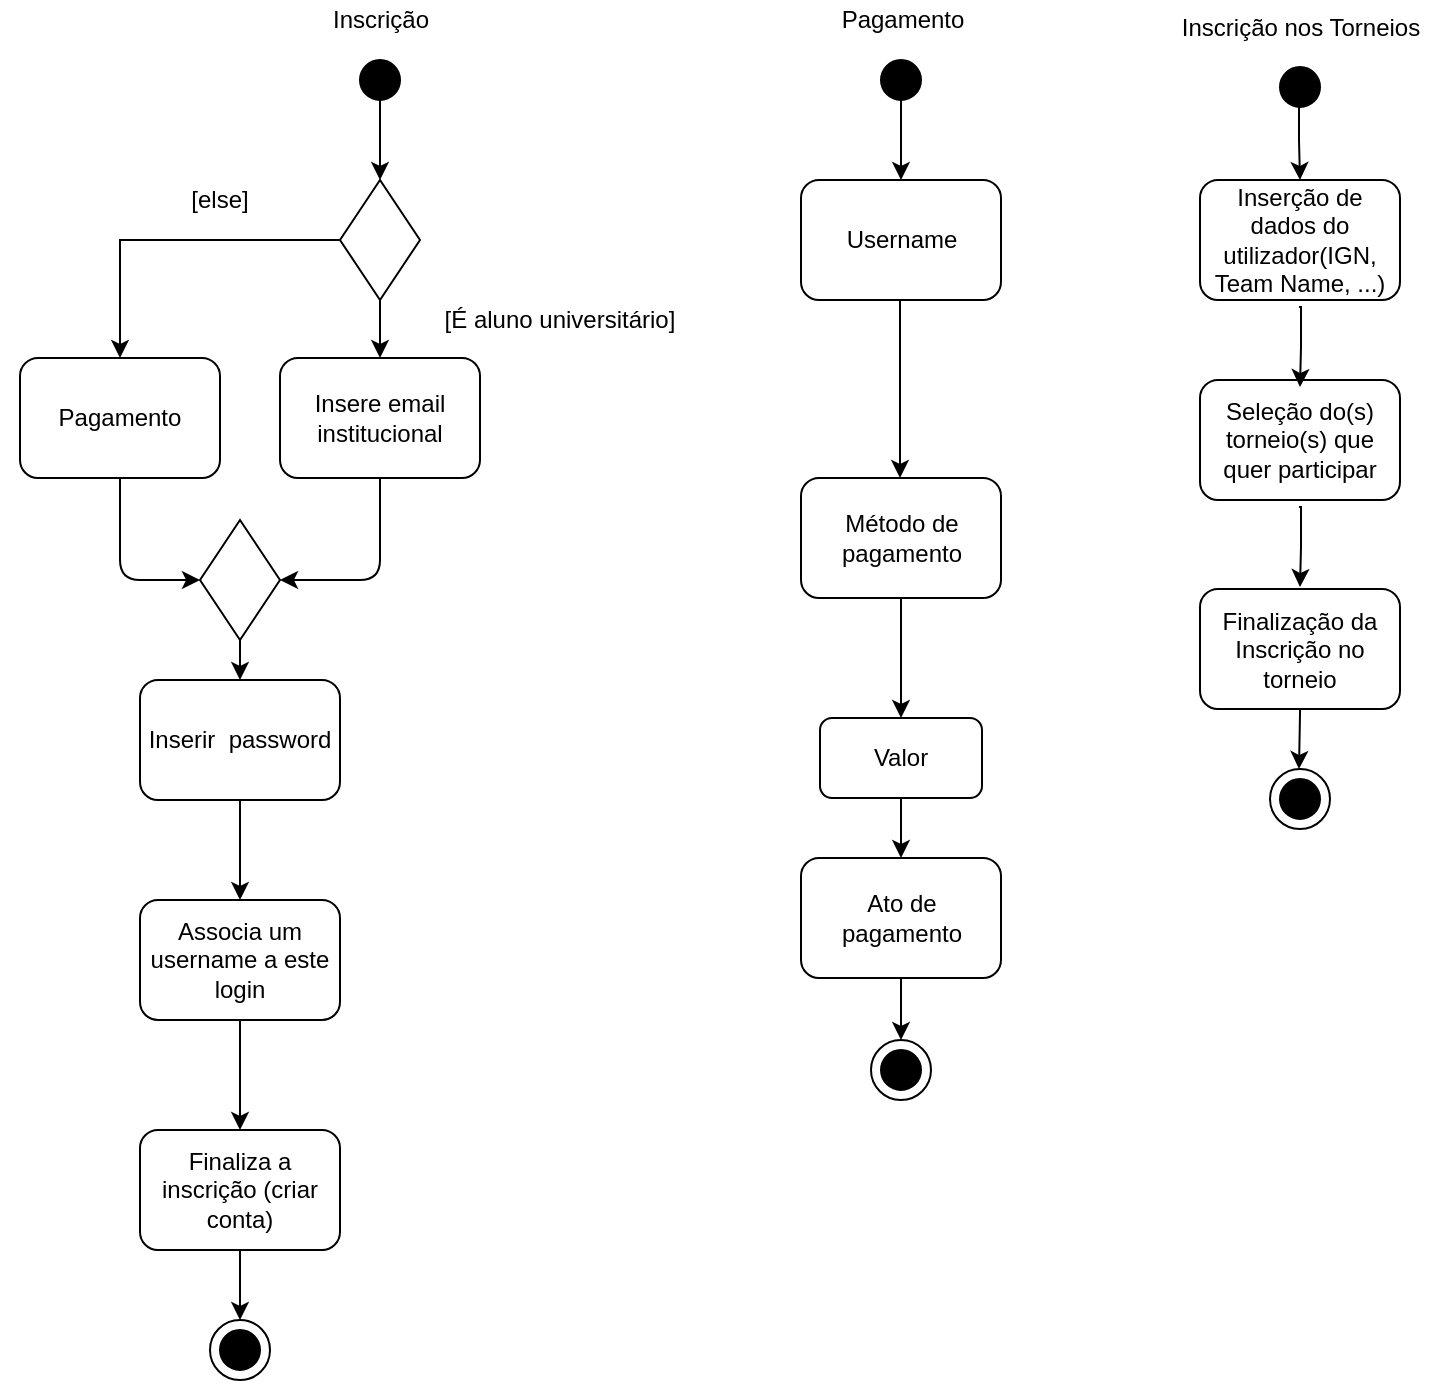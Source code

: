 <mxfile version="12.9.6" type="device"><diagram id="Zmk9lLDlJwKVf4gtLMqb" name="Page-1"><mxGraphModel dx="1422" dy="769" grid="1" gridSize="10" guides="1" tooltips="1" connect="1" arrows="1" fold="1" page="1" pageScale="1" pageWidth="850" pageHeight="1100" math="0" shadow="0"><root><mxCell id="0"/><mxCell id="1" parent="0"/><mxCell id="Ow0pj4z_MRImmlUqcOi7-105" style="edgeStyle=orthogonalEdgeStyle;rounded=0;orthogonalLoop=1;jettySize=auto;html=1;entryX=0.5;entryY=0;entryDx=0;entryDy=0;" parent="1" source="Ow0pj4z_MRImmlUqcOi7-2" target="Ow0pj4z_MRImmlUqcOi7-14" edge="1"><mxGeometry relative="1" as="geometry"/></mxCell><mxCell id="Ow0pj4z_MRImmlUqcOi7-2" value="Inserir&amp;nbsp; password" style="rounded=1;whiteSpace=wrap;html=1;arcSize=15;" parent="1" vertex="1"><mxGeometry x="140" y="360" width="100" height="60" as="geometry"/></mxCell><mxCell id="Ow0pj4z_MRImmlUqcOi7-67" style="edgeStyle=orthogonalEdgeStyle;rounded=0;orthogonalLoop=1;jettySize=auto;html=1;entryX=0.5;entryY=0;entryDx=0;entryDy=0;" parent="1" source="Ow0pj4z_MRImmlUqcOi7-8" target="Ow0pj4z_MRImmlUqcOi7-62" edge="1"><mxGeometry relative="1" as="geometry"/></mxCell><mxCell id="Ow0pj4z_MRImmlUqcOi7-8" value="Finaliza a inscrição (criar conta)" style="rounded=1;whiteSpace=wrap;html=1;arcSize=15;" parent="1" vertex="1"><mxGeometry x="140" y="585" width="100" height="60" as="geometry"/></mxCell><mxCell id="kxAU_kLoJ01M9SRiinVS-2" style="edgeStyle=orthogonalEdgeStyle;rounded=0;orthogonalLoop=1;jettySize=auto;html=1;entryX=0.5;entryY=0;entryDx=0;entryDy=0;" parent="1" source="Ow0pj4z_MRImmlUqcOi7-10" target="Ow0pj4z_MRImmlUqcOi7-70" edge="1"><mxGeometry relative="1" as="geometry"/></mxCell><mxCell id="Ow0pj4z_MRImmlUqcOi7-10" value="Método de pagamento" style="rounded=1;whiteSpace=wrap;html=1;arcSize=15;" parent="1" vertex="1"><mxGeometry x="470.5" y="259" width="100" height="60" as="geometry"/></mxCell><mxCell id="Ow0pj4z_MRImmlUqcOi7-11" value="Username" style="rounded=1;whiteSpace=wrap;html=1;arcSize=15;" parent="1" vertex="1"><mxGeometry x="470.5" y="110" width="100" height="60" as="geometry"/></mxCell><mxCell id="Ow0pj4z_MRImmlUqcOi7-39" style="edgeStyle=orthogonalEdgeStyle;rounded=0;orthogonalLoop=1;jettySize=auto;html=1;" parent="1" source="Ow0pj4z_MRImmlUqcOi7-14" target="Ow0pj4z_MRImmlUqcOi7-8" edge="1"><mxGeometry relative="1" as="geometry"><mxPoint x="260" y="522" as="targetPoint"/></mxGeometry></mxCell><mxCell id="Ow0pj4z_MRImmlUqcOi7-14" value="Associa um username a este login" style="rounded=1;whiteSpace=wrap;html=1;arcSize=15;" parent="1" vertex="1"><mxGeometry x="140" y="470" width="100" height="60" as="geometry"/></mxCell><mxCell id="Ow0pj4z_MRImmlUqcOi7-22" style="edgeStyle=orthogonalEdgeStyle;rounded=0;orthogonalLoop=1;jettySize=auto;html=1;exitX=0.5;exitY=1;exitDx=0;exitDy=0;" parent="1" source="Ow0pj4z_MRImmlUqcOi7-18" edge="1"><mxGeometry relative="1" as="geometry"><mxPoint x="260" y="110" as="targetPoint"/></mxGeometry></mxCell><mxCell id="Ow0pj4z_MRImmlUqcOi7-18" value="" style="ellipse;whiteSpace=wrap;html=1;aspect=fixed;fillColor=#000000;" parent="1" vertex="1"><mxGeometry x="250" y="50" width="20" height="20" as="geometry"/></mxCell><mxCell id="Ow0pj4z_MRImmlUqcOi7-20" value="Inscrição" style="text;html=1;align=center;verticalAlign=middle;resizable=0;points=[];autosize=1;" parent="1" vertex="1"><mxGeometry x="225" y="20" width="70" height="20" as="geometry"/></mxCell><mxCell id="Ow0pj4z_MRImmlUqcOi7-55" value="" style="edgeStyle=orthogonalEdgeStyle;rounded=0;orthogonalLoop=1;jettySize=auto;html=1;" parent="1" source="Ow0pj4z_MRImmlUqcOi7-52" target="Ow0pj4z_MRImmlUqcOi7-11" edge="1"><mxGeometry relative="1" as="geometry"><mxPoint x="520.5" y="110" as="targetPoint"/></mxGeometry></mxCell><mxCell id="Ow0pj4z_MRImmlUqcOi7-52" value="" style="ellipse;whiteSpace=wrap;html=1;aspect=fixed;fillColor=#000000;" parent="1" vertex="1"><mxGeometry x="510.5" y="50" width="20" height="20" as="geometry"/></mxCell><mxCell id="Ow0pj4z_MRImmlUqcOi7-53" value="Pagamento" style="text;html=1;align=center;verticalAlign=middle;resizable=0;points=[];autosize=1;" parent="1" vertex="1"><mxGeometry x="480.5" y="20" width="80" height="20" as="geometry"/></mxCell><mxCell id="Ow0pj4z_MRImmlUqcOi7-62" value="" style="ellipse;whiteSpace=wrap;html=1;aspect=fixed;fillColor=#FFFFFF;" parent="1" vertex="1"><mxGeometry x="175" y="680" width="30" height="30" as="geometry"/></mxCell><mxCell id="Ow0pj4z_MRImmlUqcOi7-63" value="" style="ellipse;whiteSpace=wrap;html=1;aspect=fixed;fillColor=#000000;" parent="1" vertex="1"><mxGeometry x="180" y="685" width="20" height="20" as="geometry"/></mxCell><mxCell id="kxAU_kLoJ01M9SRiinVS-8" style="edgeStyle=orthogonalEdgeStyle;rounded=0;orthogonalLoop=1;jettySize=auto;html=1;" parent="1" source="Ow0pj4z_MRImmlUqcOi7-69" edge="1"><mxGeometry relative="1" as="geometry"><mxPoint x="520.5" y="540" as="targetPoint"/></mxGeometry></mxCell><mxCell id="Ow0pj4z_MRImmlUqcOi7-69" value="Ato de pagamento" style="rounded=1;whiteSpace=wrap;html=1;arcSize=15;" parent="1" vertex="1"><mxGeometry x="470.5" y="449" width="100" height="60" as="geometry"/></mxCell><mxCell id="Ow0pj4z_MRImmlUqcOi7-79" style="edgeStyle=orthogonalEdgeStyle;rounded=0;orthogonalLoop=1;jettySize=auto;html=1;entryX=0.5;entryY=0;entryDx=0;entryDy=0;" parent="1" source="Ow0pj4z_MRImmlUqcOi7-70" target="Ow0pj4z_MRImmlUqcOi7-69" edge="1"><mxGeometry relative="1" as="geometry"/></mxCell><mxCell id="Ow0pj4z_MRImmlUqcOi7-70" value="Valor" style="rounded=1;whiteSpace=wrap;html=1;arcSize=15;" parent="1" vertex="1"><mxGeometry x="480" y="379" width="81" height="40" as="geometry"/></mxCell><mxCell id="Ow0pj4z_MRImmlUqcOi7-88" value="" style="ellipse;whiteSpace=wrap;html=1;aspect=fixed;fillColor=#FFFFFF;" parent="1" vertex="1"><mxGeometry x="505.5" y="540" width="30" height="30" as="geometry"/></mxCell><mxCell id="Ow0pj4z_MRImmlUqcOi7-89" value="" style="ellipse;whiteSpace=wrap;html=1;aspect=fixed;fillColor=#000000;" parent="1" vertex="1"><mxGeometry x="510.5" y="545" width="20" height="20" as="geometry"/></mxCell><mxCell id="Ow0pj4z_MRImmlUqcOi7-96" style="edgeStyle=orthogonalEdgeStyle;rounded=0;orthogonalLoop=1;jettySize=auto;html=1;entryX=0.5;entryY=0;entryDx=0;entryDy=0;" parent="1" source="Ow0pj4z_MRImmlUqcOi7-93" target="Ow0pj4z_MRImmlUqcOi7-95" edge="1"><mxGeometry relative="1" as="geometry"/></mxCell><mxCell id="Ow0pj4z_MRImmlUqcOi7-99" style="edgeStyle=orthogonalEdgeStyle;rounded=0;orthogonalLoop=1;jettySize=auto;html=1;exitX=0;exitY=0.5;exitDx=0;exitDy=0;entryX=0.5;entryY=0;entryDx=0;entryDy=0;" parent="1" source="Ow0pj4z_MRImmlUqcOi7-93" target="Ow0pj4z_MRImmlUqcOi7-97" edge="1"><mxGeometry relative="1" as="geometry"><mxPoint x="130" y="140.294" as="targetPoint"/><Array as="points"><mxPoint x="130" y="140"/></Array></mxGeometry></mxCell><mxCell id="Ow0pj4z_MRImmlUqcOi7-93" value="" style="rhombus;whiteSpace=wrap;html=1;fillColor=#FFFFFF;" parent="1" vertex="1"><mxGeometry x="240" y="110" width="40" height="60" as="geometry"/></mxCell><mxCell id="Ow0pj4z_MRImmlUqcOi7-94" value="[É aluno universitário]" style="text;html=1;strokeColor=none;fillColor=none;align=center;verticalAlign=middle;whiteSpace=wrap;rounded=0;" parent="1" vertex="1"><mxGeometry x="240" y="170" width="220" height="20" as="geometry"/></mxCell><mxCell id="Ow0pj4z_MRImmlUqcOi7-95" value="Insere email institucional" style="rounded=1;whiteSpace=wrap;html=1;arcSize=15;" parent="1" vertex="1"><mxGeometry x="210" y="199" width="100" height="60" as="geometry"/></mxCell><mxCell id="Ow0pj4z_MRImmlUqcOi7-97" value="Pagamento" style="rounded=1;whiteSpace=wrap;html=1;arcSize=15;" parent="1" vertex="1"><mxGeometry x="80" y="199" width="100" height="60" as="geometry"/></mxCell><mxCell id="Ow0pj4z_MRImmlUqcOi7-106" value="[else]" style="text;html=1;strokeColor=none;fillColor=none;align=center;verticalAlign=middle;whiteSpace=wrap;rounded=0;" parent="1" vertex="1"><mxGeometry x="70" y="110" width="220" height="20" as="geometry"/></mxCell><mxCell id="GNmkqM4yGOzYZh8OIoWu-1" style="edgeStyle=orthogonalEdgeStyle;rounded=0;orthogonalLoop=1;jettySize=auto;html=1;exitX=0;exitY=1;exitDx=0;exitDy=0;entryX=0.5;entryY=1;entryDx=0;entryDy=0;" parent="1" source="Ow0pj4z_MRImmlUqcOi7-63" target="Ow0pj4z_MRImmlUqcOi7-63" edge="1"><mxGeometry relative="1" as="geometry"/></mxCell><mxCell id="GNmkqM4yGOzYZh8OIoWu-8" value="" style="rhombus;whiteSpace=wrap;html=1;fillColor=#FFFFFF;" parent="1" vertex="1"><mxGeometry x="170" y="280" width="40" height="60" as="geometry"/></mxCell><mxCell id="GNmkqM4yGOzYZh8OIoWu-9" value="" style="endArrow=classic;html=1;entryX=1;entryY=0.5;entryDx=0;entryDy=0;" parent="1" source="Ow0pj4z_MRImmlUqcOi7-95" target="GNmkqM4yGOzYZh8OIoWu-8" edge="1"><mxGeometry width="50" height="50" relative="1" as="geometry"><mxPoint x="260" y="330" as="sourcePoint"/><mxPoint x="262" y="350" as="targetPoint"/><Array as="points"><mxPoint x="260" y="310"/></Array></mxGeometry></mxCell><mxCell id="GNmkqM4yGOzYZh8OIoWu-10" value="" style="endArrow=classic;html=1;exitX=0.5;exitY=1;exitDx=0;exitDy=0;" parent="1" source="GNmkqM4yGOzYZh8OIoWu-8" target="Ow0pj4z_MRImmlUqcOi7-2" edge="1"><mxGeometry width="50" height="50" relative="1" as="geometry"><mxPoint x="180" y="370" as="sourcePoint"/><mxPoint x="230" y="320" as="targetPoint"/></mxGeometry></mxCell><mxCell id="GNmkqM4yGOzYZh8OIoWu-11" value="" style="endArrow=classic;html=1;exitX=0.5;exitY=1;exitDx=0;exitDy=0;entryX=0;entryY=0.5;entryDx=0;entryDy=0;" parent="1" source="Ow0pj4z_MRImmlUqcOi7-97" target="GNmkqM4yGOzYZh8OIoWu-8" edge="1"><mxGeometry width="50" height="50" relative="1" as="geometry"><mxPoint x="40" y="340" as="sourcePoint"/><mxPoint x="130" y="330" as="targetPoint"/><Array as="points"><mxPoint x="130" y="310"/></Array></mxGeometry></mxCell><mxCell id="gOrnvM1wwaQrAvbGUbqP-1" value="" style="ellipse;whiteSpace=wrap;html=1;aspect=fixed;fillColor=#000000;" parent="1" vertex="1"><mxGeometry x="710" y="53.5" width="20" height="20" as="geometry"/></mxCell><mxCell id="gOrnvM1wwaQrAvbGUbqP-2" value="Inscrição nos Torneios" style="text;html=1;align=center;verticalAlign=middle;resizable=0;points=[];autosize=1;" parent="1" vertex="1"><mxGeometry x="650" y="23.5" width="140" height="20" as="geometry"/></mxCell><mxCell id="gOrnvM1wwaQrAvbGUbqP-3" value="" style="edgeStyle=orthogonalEdgeStyle;rounded=0;orthogonalLoop=1;jettySize=auto;html=1;" parent="1" edge="1"><mxGeometry relative="1" as="geometry"><mxPoint x="720" y="110" as="targetPoint"/><mxPoint x="719.5" y="73.5" as="sourcePoint"/><Array as="points"><mxPoint x="720" y="90"/><mxPoint x="720" y="90"/></Array></mxGeometry></mxCell><mxCell id="gOrnvM1wwaQrAvbGUbqP-4" value="Seleção do(s) torneio(s) que quer participar" style="rounded=1;whiteSpace=wrap;html=1;arcSize=15;" parent="1" vertex="1"><mxGeometry x="670" y="210" width="100" height="60" as="geometry"/></mxCell><mxCell id="gOrnvM1wwaQrAvbGUbqP-5" value="" style="edgeStyle=orthogonalEdgeStyle;rounded=0;orthogonalLoop=1;jettySize=auto;html=1;entryX=0.5;entryY=0;entryDx=0;entryDy=0;" parent="1" edge="1"><mxGeometry relative="1" as="geometry"><mxPoint x="720" y="213.5" as="targetPoint"/><mxPoint x="719.5" y="173.5" as="sourcePoint"/><Array as="points"><mxPoint x="720.5" y="173.5"/><mxPoint x="720.5" y="193.5"/></Array></mxGeometry></mxCell><mxCell id="gOrnvM1wwaQrAvbGUbqP-6" value="Inserção de dados do utilizador(IGN, Team Name, ...)" style="rounded=1;whiteSpace=wrap;html=1;arcSize=15;" parent="1" vertex="1"><mxGeometry x="670" y="110" width="100" height="60" as="geometry"/></mxCell><mxCell id="gOrnvM1wwaQrAvbGUbqP-7" value="Finalização da Inscrição no torneio" style="rounded=1;whiteSpace=wrap;html=1;arcSize=15;" parent="1" vertex="1"><mxGeometry x="670" y="314.5" width="100" height="60" as="geometry"/></mxCell><mxCell id="gOrnvM1wwaQrAvbGUbqP-8" value="" style="edgeStyle=orthogonalEdgeStyle;rounded=0;orthogonalLoop=1;jettySize=auto;html=1;entryX=0.5;entryY=0;entryDx=0;entryDy=0;" parent="1" edge="1"><mxGeometry relative="1" as="geometry"><mxPoint x="720" y="313.5" as="targetPoint"/><mxPoint x="719.5" y="273.5" as="sourcePoint"/><Array as="points"><mxPoint x="720.5" y="273.5"/><mxPoint x="720.5" y="293.5"/></Array></mxGeometry></mxCell><mxCell id="gOrnvM1wwaQrAvbGUbqP-9" style="edgeStyle=orthogonalEdgeStyle;rounded=0;orthogonalLoop=1;jettySize=auto;html=1;entryX=0.5;entryY=0;entryDx=0;entryDy=0;" parent="1" edge="1"><mxGeometry relative="1" as="geometry"><mxPoint x="719.5" y="404.5" as="targetPoint"/><mxPoint x="720.05" y="374.5" as="sourcePoint"/></mxGeometry></mxCell><mxCell id="gOrnvM1wwaQrAvbGUbqP-10" value="" style="ellipse;whiteSpace=wrap;html=1;aspect=fixed;fillColor=#FFFFFF;" parent="1" vertex="1"><mxGeometry x="705" y="404.5" width="30" height="30" as="geometry"/></mxCell><mxCell id="gOrnvM1wwaQrAvbGUbqP-11" value="" style="ellipse;whiteSpace=wrap;html=1;aspect=fixed;fillColor=#000000;" parent="1" vertex="1"><mxGeometry x="710" y="409.5" width="20" height="20" as="geometry"/></mxCell><mxCell id="S2mfE752orrW_qUSZfKP-1" style="edgeStyle=orthogonalEdgeStyle;rounded=0;orthogonalLoop=1;jettySize=auto;html=1;" edge="1" parent="1" target="Ow0pj4z_MRImmlUqcOi7-10"><mxGeometry relative="1" as="geometry"><mxPoint x="520" y="170" as="sourcePoint"/><mxPoint x="520" y="230" as="targetPoint"/></mxGeometry></mxCell></root></mxGraphModel></diagram></mxfile>